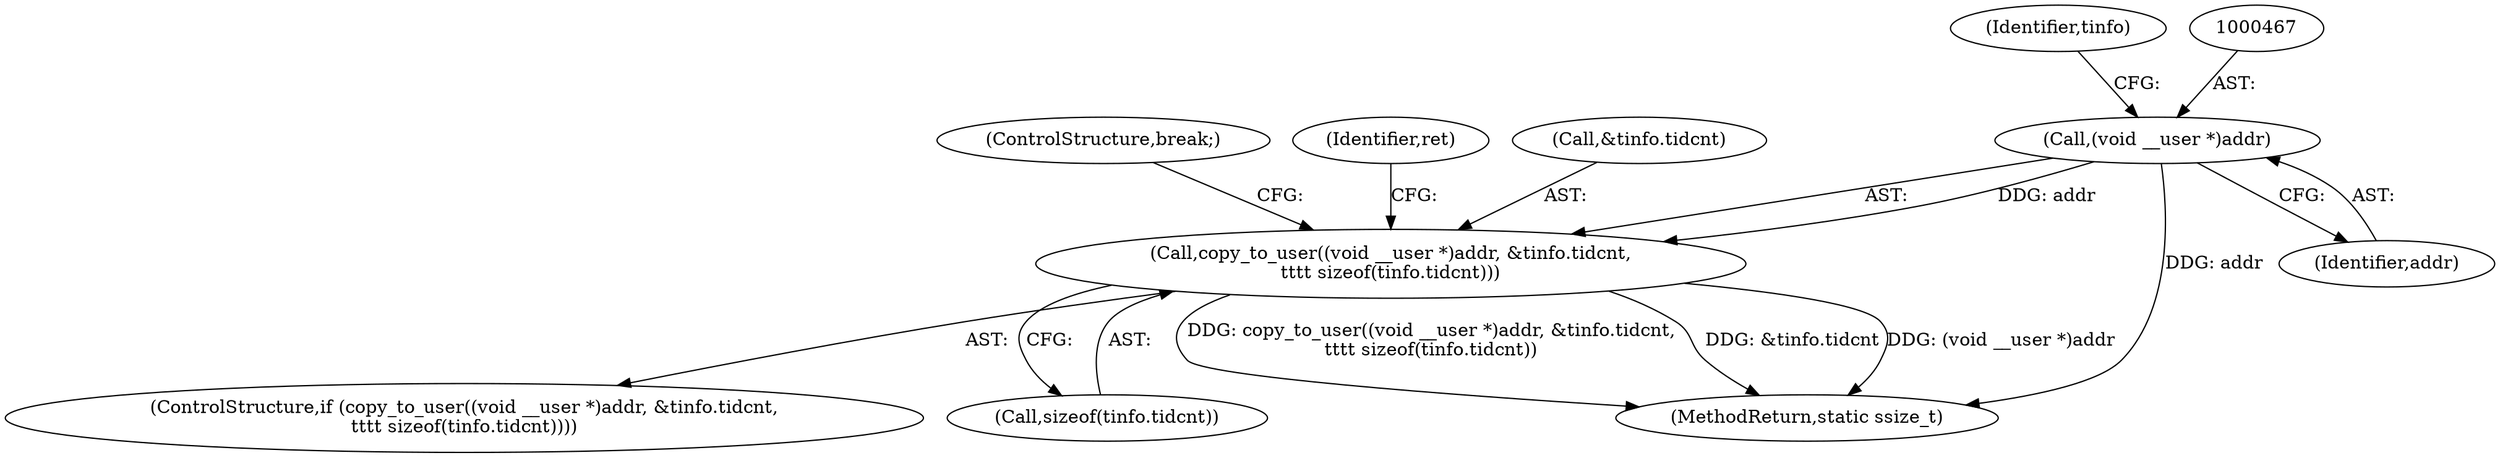 digraph "0_linux_e6bd18f57aad1a2d1ef40e646d03ed0f2515c9e3_3@API" {
"1000465" [label="(Call,copy_to_user((void __user *)addr, &tinfo.tidcnt,\n\t\t\t\t sizeof(tinfo.tidcnt)))"];
"1000466" [label="(Call,(void __user *)addr)"];
"1000465" [label="(Call,copy_to_user((void __user *)addr, &tinfo.tidcnt,\n\t\t\t\t sizeof(tinfo.tidcnt)))"];
"1000464" [label="(ControlStructure,if (copy_to_user((void __user *)addr, &tinfo.tidcnt,\n\t\t\t\t sizeof(tinfo.tidcnt))))"];
"1000473" [label="(Call,sizeof(tinfo.tidcnt))"];
"1000481" [label="(ControlStructure,break;)"];
"1000478" [label="(Identifier,ret)"];
"1000469" [label="(Call,&tinfo.tidcnt)"];
"1000468" [label="(Identifier,addr)"];
"1000672" [label="(MethodReturn,static ssize_t)"];
"1000471" [label="(Identifier,tinfo)"];
"1000466" [label="(Call,(void __user *)addr)"];
"1000465" -> "1000464"  [label="AST: "];
"1000465" -> "1000473"  [label="CFG: "];
"1000466" -> "1000465"  [label="AST: "];
"1000469" -> "1000465"  [label="AST: "];
"1000473" -> "1000465"  [label="AST: "];
"1000478" -> "1000465"  [label="CFG: "];
"1000481" -> "1000465"  [label="CFG: "];
"1000465" -> "1000672"  [label="DDG: copy_to_user((void __user *)addr, &tinfo.tidcnt,\n\t\t\t\t sizeof(tinfo.tidcnt))"];
"1000465" -> "1000672"  [label="DDG: &tinfo.tidcnt"];
"1000465" -> "1000672"  [label="DDG: (void __user *)addr"];
"1000466" -> "1000465"  [label="DDG: addr"];
"1000466" -> "1000468"  [label="CFG: "];
"1000467" -> "1000466"  [label="AST: "];
"1000468" -> "1000466"  [label="AST: "];
"1000471" -> "1000466"  [label="CFG: "];
"1000466" -> "1000672"  [label="DDG: addr"];
}
